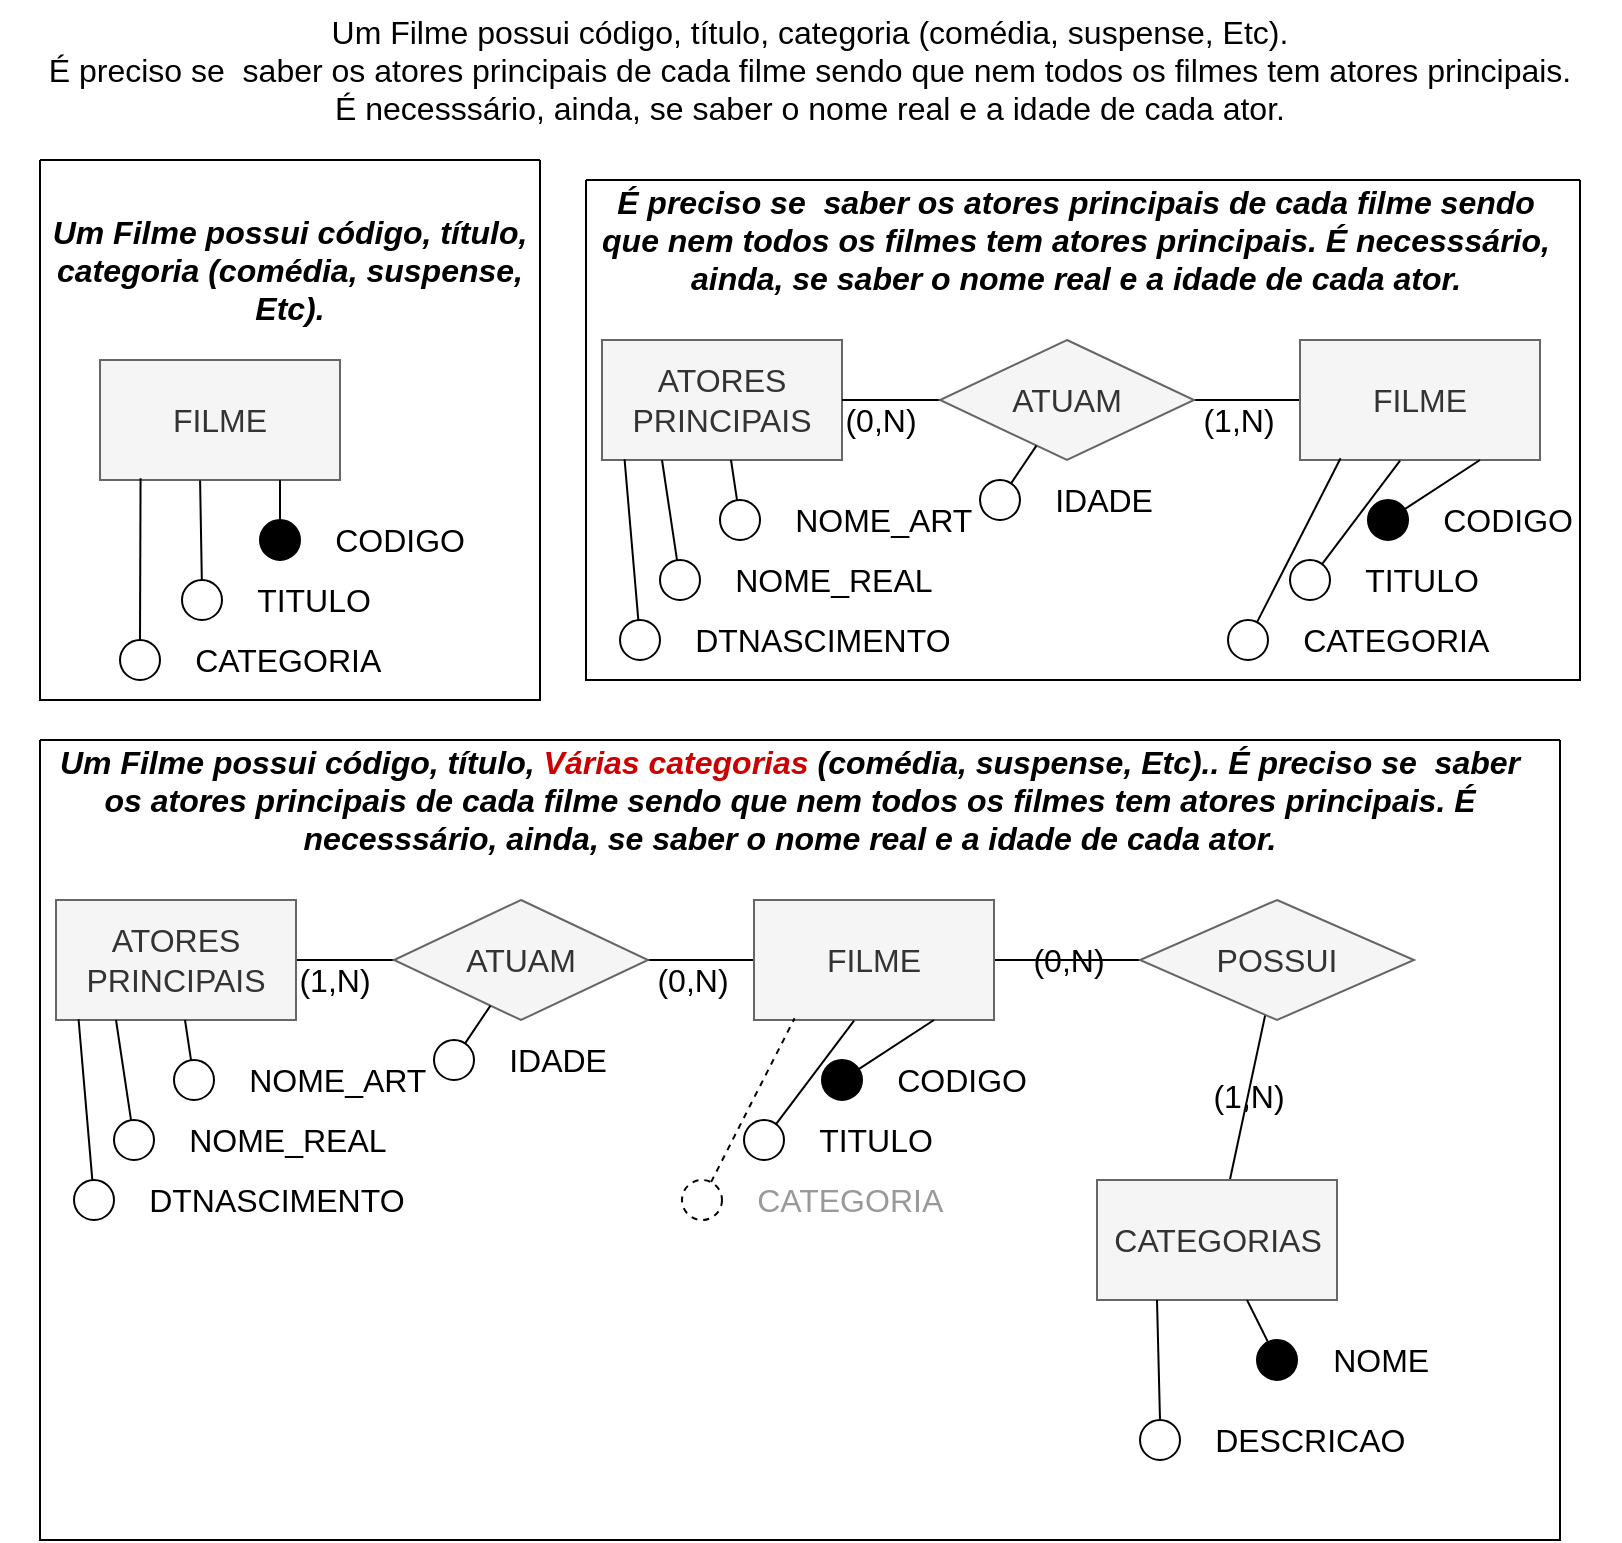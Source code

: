 <mxfile>
    <diagram id="sjVfme5doUKgHLgv1ogH" name="Página-1">
        <mxGraphModel dx="1963" dy="604" grid="1" gridSize="10" guides="1" tooltips="1" connect="1" arrows="1" fold="1" page="1" pageScale="1" pageWidth="827" pageHeight="1169" background="#ffffff" math="0" shadow="0">
            <root>
                <mxCell id="0"/>
                <mxCell id="1" parent="0"/>
                <mxCell id="2" value="Um Filme possui código, título, categoria (comédia, suspense, Etc).&lt;br style=&quot;font-size: 16px;&quot;&gt;É preciso se&amp;nbsp; saber os atores principais de cada filme sendo que nem todos os filmes tem atores principais.&lt;br style=&quot;font-size: 16px;&quot;&gt;É necesssário, ainda, se saber o nome real e a idade de cada ator." style="text;html=1;strokeColor=none;fillColor=none;align=center;verticalAlign=middle;whiteSpace=wrap;rounded=0;fontSize=16;fontColor=#000000;" vertex="1" parent="1">
                    <mxGeometry x="10" y="10" width="810" height="70" as="geometry"/>
                </mxCell>
                <mxCell id="16" value="" style="swimlane;startSize=0;labelBackgroundColor=none;labelBorderColor=none;fontSize=16;fontColor=#000000;strokeColor=#000000;fillColor=#000000;" vertex="1" parent="1">
                    <mxGeometry x="30" y="90" width="250" height="270" as="geometry"/>
                </mxCell>
                <mxCell id="3" value="&#10;&#10;&lt;span style=&quot;font-family: helvetica; font-size: 16px; letter-spacing: normal; text-align: center; text-indent: 0px; text-transform: none; word-spacing: 0px; display: inline; float: none;&quot;&gt;Um Filme possui código, título, categoria (comédia, suspense, Etc).&lt;/span&gt;&#10;&#10;" style="text;html=1;strokeColor=none;fillColor=none;align=center;verticalAlign=middle;whiteSpace=wrap;rounded=0;fontSize=16;fontStyle=3;labelBackgroundColor=none;labelBorderColor=none;fontColor=#000000;" vertex="1" parent="16">
                    <mxGeometry y="20" width="250" height="70" as="geometry"/>
                </mxCell>
                <mxCell id="15" value="" style="group" vertex="1" connectable="0" parent="16">
                    <mxGeometry x="30" y="100" width="120" height="160" as="geometry"/>
                </mxCell>
                <mxCell id="4" value="FILME" style="rounded=0;whiteSpace=wrap;html=1;labelBackgroundColor=none;labelBorderColor=none;fontSize=16;fillColor=#f5f5f5;fontColor=#333333;strokeColor=#666666;" vertex="1" parent="15">
                    <mxGeometry width="120" height="60" as="geometry"/>
                </mxCell>
                <mxCell id="13" style="edgeStyle=none;html=1;entryX=0.75;entryY=1;entryDx=0;entryDy=0;fontSize=16;fontColor=#000000;endArrow=none;endFill=0;strokeColor=#000000;" edge="1" parent="15" source="5" target="4">
                    <mxGeometry relative="1" as="geometry"/>
                </mxCell>
                <mxCell id="5" value="&lt;span style=&quot;white-space: pre&quot;&gt;&#9;&lt;/span&gt;CODIGO" style="ellipse;whiteSpace=wrap;html=1;aspect=fixed;labelBackgroundColor=none;labelBorderColor=none;fontSize=16;fillColor=#000000;strokeColor=#000000;fontColor=#000000;align=left;" vertex="1" parent="15">
                    <mxGeometry x="80" y="80" width="20" height="20" as="geometry"/>
                </mxCell>
                <mxCell id="12" style="edgeStyle=none;html=1;fontSize=16;fontColor=#000000;endArrow=none;endFill=0;strokeColor=#000000;entryX=0.417;entryY=1.005;entryDx=0;entryDy=0;entryPerimeter=0;" edge="1" parent="15" source="6" target="4">
                    <mxGeometry relative="1" as="geometry"/>
                </mxCell>
                <mxCell id="6" value="&lt;span style=&quot;white-space: pre&quot;&gt;&#9;&lt;/span&gt;TITULO" style="ellipse;whiteSpace=wrap;html=1;aspect=fixed;labelBackgroundColor=none;labelBorderColor=none;fontSize=16;fillColor=#FFFFFF;strokeColor=#000000;fontColor=#000000;align=left;" vertex="1" parent="15">
                    <mxGeometry x="41" y="110" width="20" height="20" as="geometry"/>
                </mxCell>
                <mxCell id="10" style="edgeStyle=none;html=1;fontSize=16;fontColor=#000000;strokeColor=#000000;endArrow=none;endFill=0;entryX=0.169;entryY=0.986;entryDx=0;entryDy=0;entryPerimeter=0;" edge="1" parent="15" source="7" target="4">
                    <mxGeometry relative="1" as="geometry"/>
                </mxCell>
                <mxCell id="7" value="&lt;span style=&quot;white-space: pre&quot;&gt;&#9;&lt;/span&gt;CATEGORIA" style="ellipse;whiteSpace=wrap;html=1;aspect=fixed;labelBackgroundColor=none;labelBorderColor=none;fontSize=16;fillColor=#FFFFFF;strokeColor=#000000;fontColor=#000000;align=left;" vertex="1" parent="15">
                    <mxGeometry x="10" y="140" width="20" height="20" as="geometry"/>
                </mxCell>
                <mxCell id="17" value="" style="swimlane;startSize=0;labelBackgroundColor=none;labelBorderColor=none;fontSize=16;fontColor=#000000;strokeColor=#000000;fillColor=#000000;" vertex="1" parent="1">
                    <mxGeometry x="303" y="100" width="497" height="250" as="geometry"/>
                </mxCell>
                <mxCell id="18" value="&lt;span&gt;É preciso se&amp;nbsp; saber os atores principais de cada filme&amp;nbsp;&lt;/span&gt;&lt;span&gt;sendo que nem todos os filmes tem atores principais.&amp;nbsp;&lt;/span&gt;É necesssário, ainda, se saber o nome real e a idade de cada ator." style="text;html=1;strokeColor=none;fillColor=none;align=center;verticalAlign=middle;whiteSpace=wrap;rounded=0;fontSize=16;fontStyle=3;labelBackgroundColor=none;labelBorderColor=none;fontColor=#000000;" vertex="1" parent="17">
                    <mxGeometry y="10" width="490" height="40" as="geometry"/>
                </mxCell>
                <mxCell id="37" value="(0,N)" style="edgeStyle=none;html=1;fontSize=16;fontColor=#000000;endArrow=none;endFill=0;strokeColor=#000000;labelBackgroundColor=none;" edge="1" parent="17" source="29" target="36">
                    <mxGeometry x="-0.225" y="-10" relative="1" as="geometry">
                        <mxPoint as="offset"/>
                    </mxGeometry>
                </mxCell>
                <mxCell id="29" value="ATORES PRINCIPAIS" style="rounded=0;whiteSpace=wrap;html=1;labelBackgroundColor=none;labelBorderColor=none;fontSize=16;fillColor=#f5f5f5;fontColor=#333333;strokeColor=#666666;" vertex="1" parent="17">
                    <mxGeometry x="8" y="80" width="120" height="60" as="geometry"/>
                </mxCell>
                <mxCell id="38" value="&lt;font&gt;(1,N)&lt;/font&gt;" style="edgeStyle=none;html=1;entryX=0;entryY=0.5;entryDx=0;entryDy=0;fontSize=16;fontColor=#000000;endArrow=none;endFill=0;strokeColor=#000000;labelBackgroundColor=none;" edge="1" parent="17" source="36" target="20">
                    <mxGeometry x="-0.132" y="-10" relative="1" as="geometry">
                        <mxPoint x="-1" as="offset"/>
                    </mxGeometry>
                </mxCell>
                <mxCell id="79" value="" style="edgeStyle=none;html=1;labelBackgroundColor=none;fontSize=16;fontColor=#000000;endArrow=none;endFill=0;strokeColor=#000000;" edge="1" parent="17" source="36" target="29">
                    <mxGeometry relative="1" as="geometry"/>
                </mxCell>
                <mxCell id="36" value="ATUAM" style="rhombus;whiteSpace=wrap;html=1;fontSize=16;fillColor=#f5f5f5;strokeColor=#666666;fontColor=#333333;rounded=0;labelBackgroundColor=none;labelBorderColor=none;" vertex="1" parent="17">
                    <mxGeometry x="177" y="80" width="127" height="60" as="geometry"/>
                </mxCell>
                <mxCell id="20" value="FILME" style="rounded=0;whiteSpace=wrap;html=1;labelBackgroundColor=none;labelBorderColor=none;fontSize=16;fillColor=#f5f5f5;fontColor=#333333;strokeColor=#666666;" vertex="1" parent="17">
                    <mxGeometry x="357" y="80" width="120" height="60" as="geometry"/>
                </mxCell>
                <mxCell id="21" style="edgeStyle=none;html=1;entryX=0.75;entryY=1;entryDx=0;entryDy=0;fontSize=16;fontColor=#000000;endArrow=none;endFill=0;strokeColor=#000000;" edge="1" parent="17" source="22" target="20">
                    <mxGeometry relative="1" as="geometry"/>
                </mxCell>
                <mxCell id="22" value="&lt;span style=&quot;white-space: pre&quot;&gt;&#9;&lt;/span&gt;CODIGO" style="ellipse;whiteSpace=wrap;html=1;aspect=fixed;labelBackgroundColor=none;labelBorderColor=none;fontSize=16;fillColor=#000000;strokeColor=#000000;fontColor=#000000;align=left;" vertex="1" parent="17">
                    <mxGeometry x="391" y="160" width="20" height="20" as="geometry"/>
                </mxCell>
                <mxCell id="23" style="edgeStyle=none;html=1;fontSize=16;fontColor=#000000;endArrow=none;endFill=0;strokeColor=#000000;entryX=0.417;entryY=1.005;entryDx=0;entryDy=0;entryPerimeter=0;" edge="1" parent="17" source="24" target="20">
                    <mxGeometry relative="1" as="geometry"/>
                </mxCell>
                <mxCell id="24" value="&lt;span style=&quot;white-space: pre&quot;&gt;&#9;&lt;/span&gt;TITULO" style="ellipse;whiteSpace=wrap;html=1;aspect=fixed;labelBackgroundColor=none;labelBorderColor=none;fontSize=16;fillColor=#FFFFFF;strokeColor=#000000;fontColor=#000000;align=left;" vertex="1" parent="17">
                    <mxGeometry x="352" y="190" width="20" height="20" as="geometry"/>
                </mxCell>
                <mxCell id="25" style="edgeStyle=none;html=1;fontSize=16;fontColor=#000000;strokeColor=#000000;endArrow=none;endFill=0;entryX=0.169;entryY=0.986;entryDx=0;entryDy=0;entryPerimeter=0;" edge="1" parent="17" source="26" target="20">
                    <mxGeometry relative="1" as="geometry"/>
                </mxCell>
                <mxCell id="26" value="&lt;span style=&quot;white-space: pre&quot;&gt;&#9;&lt;/span&gt;CATEGORIA" style="ellipse;whiteSpace=wrap;html=1;aspect=fixed;labelBackgroundColor=none;labelBorderColor=none;fontSize=16;fillColor=#FFFFFF;strokeColor=#000000;fontColor=#000000;align=left;" vertex="1" parent="17">
                    <mxGeometry x="321" y="220" width="20" height="20" as="geometry"/>
                </mxCell>
                <mxCell id="40" style="edgeStyle=none;html=1;entryX=0.094;entryY=0.994;entryDx=0;entryDy=0;entryPerimeter=0;labelBackgroundColor=none;fontSize=16;fontColor=#000000;endArrow=none;endFill=0;strokeColor=#000000;" edge="1" parent="17" source="39" target="29">
                    <mxGeometry relative="1" as="geometry"/>
                </mxCell>
                <mxCell id="39" value="&lt;span style=&quot;white-space: pre&quot;&gt;&#9;&lt;/span&gt;DTNASCIMENTO" style="ellipse;whiteSpace=wrap;html=1;aspect=fixed;labelBackgroundColor=none;labelBorderColor=none;fontSize=16;fillColor=#FFFFFF;strokeColor=#000000;fontColor=#000000;align=left;" vertex="1" parent="17">
                    <mxGeometry x="17" y="220" width="20" height="20" as="geometry"/>
                </mxCell>
                <mxCell id="42" style="edgeStyle=none;html=1;labelBackgroundColor=none;fontSize=16;fontColor=#000000;endArrow=none;endFill=0;strokeColor=#000000;" edge="1" parent="17" source="41" target="36">
                    <mxGeometry relative="1" as="geometry"/>
                </mxCell>
                <mxCell id="41" value="&lt;span style=&quot;white-space: pre&quot;&gt;&#9;&lt;/span&gt;IDADE" style="ellipse;whiteSpace=wrap;html=1;aspect=fixed;labelBackgroundColor=none;labelBorderColor=none;fontSize=16;fillColor=#FFFFFF;strokeColor=#000000;fontColor=#000000;align=left;" vertex="1" parent="17">
                    <mxGeometry x="197" y="150" width="20" height="20" as="geometry"/>
                </mxCell>
                <mxCell id="46" style="edgeStyle=none;html=1;entryX=0.25;entryY=1;entryDx=0;entryDy=0;labelBackgroundColor=none;fontSize=16;fontColor=#000000;endArrow=none;endFill=0;strokeColor=#000000;" edge="1" parent="17" source="44" target="29">
                    <mxGeometry relative="1" as="geometry"/>
                </mxCell>
                <mxCell id="44" value="&lt;span style=&quot;white-space: pre&quot;&gt;&#9;&lt;/span&gt;NOME_REAL" style="ellipse;whiteSpace=wrap;html=1;aspect=fixed;labelBackgroundColor=none;labelBorderColor=none;fontSize=16;fillColor=#FFFFFF;strokeColor=#000000;fontColor=#000000;align=left;" vertex="1" parent="17">
                    <mxGeometry x="37" y="190" width="20" height="20" as="geometry"/>
                </mxCell>
                <mxCell id="47" style="edgeStyle=none;html=1;labelBackgroundColor=none;fontSize=16;fontColor=#000000;endArrow=none;endFill=0;strokeColor=#000000;" edge="1" parent="17" source="45" target="29">
                    <mxGeometry relative="1" as="geometry"/>
                </mxCell>
                <mxCell id="45" value="&lt;span style=&quot;white-space: pre&quot;&gt;&#9;&lt;/span&gt;NOME_ART" style="ellipse;whiteSpace=wrap;html=1;aspect=fixed;labelBackgroundColor=none;labelBorderColor=none;fontSize=16;fillColor=#FFFFFF;strokeColor=#000000;fontColor=#000000;align=left;" vertex="1" parent="17">
                    <mxGeometry x="67" y="160" width="20" height="20" as="geometry"/>
                </mxCell>
                <mxCell id="48" value="" style="swimlane;startSize=0;labelBackgroundColor=none;labelBorderColor=none;fontSize=16;fontColor=#808080;strokeColor=#000000;fillColor=#000000;" vertex="1" parent="1">
                    <mxGeometry x="30" y="380" width="760" height="400" as="geometry"/>
                </mxCell>
                <mxCell id="49" value="Um Filme possui código, título, &lt;font color=&quot;#cc0000&quot;&gt;Várias categorias&lt;/font&gt;&amp;nbsp;(comédia, suspense, Etc)..&amp;nbsp;&lt;span&gt;É preciso se&amp;nbsp; saber os atores principais de cada filme&amp;nbsp;&lt;/span&gt;&lt;span&gt;sendo que nem todos os filmes tem atores principais.&amp;nbsp;&lt;/span&gt;É necesssário, ainda, se saber o nome real e a idade de cada ator." style="text;html=1;strokeColor=none;fillColor=none;align=center;verticalAlign=middle;whiteSpace=wrap;rounded=0;fontSize=16;fontStyle=3;labelBackgroundColor=none;labelBorderColor=none;fontColor=#000000;" vertex="1" parent="48">
                    <mxGeometry y="10" width="750" height="40" as="geometry"/>
                </mxCell>
                <mxCell id="50" value="(1,N)" style="edgeStyle=none;html=1;fontSize=16;fontColor=#000000;endArrow=none;endFill=0;strokeColor=#000000;labelBackgroundColor=none;" edge="1" parent="48" source="51" target="53">
                    <mxGeometry x="-0.225" y="-10" relative="1" as="geometry">
                        <mxPoint as="offset"/>
                    </mxGeometry>
                </mxCell>
                <mxCell id="51" value="ATORES PRINCIPAIS" style="rounded=0;whiteSpace=wrap;html=1;labelBackgroundColor=none;labelBorderColor=none;fontSize=16;fillColor=#f5f5f5;fontColor=#333333;strokeColor=#666666;" vertex="1" parent="48">
                    <mxGeometry x="8" y="80" width="120" height="60" as="geometry"/>
                </mxCell>
                <mxCell id="52" value="&lt;font&gt;(0,N)&lt;/font&gt;" style="edgeStyle=none;html=1;entryX=0;entryY=0.5;entryDx=0;entryDy=0;fontSize=16;fontColor=#000000;endArrow=none;endFill=0;strokeColor=#000000;labelBackgroundColor=none;" edge="1" parent="48" source="53" target="54">
                    <mxGeometry x="-0.132" y="-10" relative="1" as="geometry">
                        <mxPoint x="-1" as="offset"/>
                    </mxGeometry>
                </mxCell>
                <mxCell id="53" value="ATUAM" style="rhombus;whiteSpace=wrap;html=1;fontSize=16;fillColor=#f5f5f5;strokeColor=#666666;fontColor=#333333;rounded=0;labelBackgroundColor=none;labelBorderColor=none;" vertex="1" parent="48">
                    <mxGeometry x="177" y="80" width="127" height="60" as="geometry"/>
                </mxCell>
                <mxCell id="76" value="(0,N)" style="edgeStyle=none;html=1;labelBackgroundColor=none;fontSize=16;fontColor=#000000;endArrow=none;endFill=0;strokeColor=#000000;" edge="1" parent="48" source="54" target="75">
                    <mxGeometry relative="1" as="geometry"/>
                </mxCell>
                <mxCell id="54" value="FILME" style="rounded=0;whiteSpace=wrap;html=1;labelBackgroundColor=none;labelBorderColor=none;fontSize=16;fillColor=#f5f5f5;fontColor=#333333;strokeColor=#666666;" vertex="1" parent="48">
                    <mxGeometry x="357" y="80" width="120" height="60" as="geometry"/>
                </mxCell>
                <mxCell id="55" style="edgeStyle=none;html=1;entryX=0.75;entryY=1;entryDx=0;entryDy=0;fontSize=16;fontColor=#000000;endArrow=none;endFill=0;strokeColor=#000000;" edge="1" parent="48" source="56" target="54">
                    <mxGeometry relative="1" as="geometry"/>
                </mxCell>
                <mxCell id="56" value="&lt;span style=&quot;white-space: pre&quot;&gt;&#9;&lt;/span&gt;CODIGO" style="ellipse;whiteSpace=wrap;html=1;aspect=fixed;labelBackgroundColor=none;labelBorderColor=none;fontSize=16;fillColor=#000000;strokeColor=#000000;fontColor=#000000;align=left;" vertex="1" parent="48">
                    <mxGeometry x="391" y="160" width="20" height="20" as="geometry"/>
                </mxCell>
                <mxCell id="57" style="edgeStyle=none;html=1;fontSize=16;fontColor=#000000;endArrow=none;endFill=0;strokeColor=#000000;entryX=0.417;entryY=1.005;entryDx=0;entryDy=0;entryPerimeter=0;" edge="1" parent="48" source="58" target="54">
                    <mxGeometry relative="1" as="geometry"/>
                </mxCell>
                <mxCell id="58" value="&lt;span style=&quot;white-space: pre&quot;&gt;&#9;&lt;/span&gt;TITULO" style="ellipse;whiteSpace=wrap;html=1;aspect=fixed;labelBackgroundColor=none;labelBorderColor=none;fontSize=16;fillColor=#FFFFFF;strokeColor=#000000;fontColor=#000000;align=left;" vertex="1" parent="48">
                    <mxGeometry x="352" y="190" width="20" height="20" as="geometry"/>
                </mxCell>
                <mxCell id="59" style="edgeStyle=none;html=1;fontSize=16;fontColor=#000000;strokeColor=#000000;endArrow=none;endFill=0;entryX=0.169;entryY=0.986;entryDx=0;entryDy=0;entryPerimeter=0;dashed=1;" edge="1" parent="48" source="60" target="54">
                    <mxGeometry relative="1" as="geometry"/>
                </mxCell>
                <mxCell id="60" value="&lt;span style=&quot;white-space: pre&quot;&gt;&#9;&lt;/span&gt;CATEGORIA" style="ellipse;whiteSpace=wrap;html=1;aspect=fixed;labelBackgroundColor=none;labelBorderColor=none;fontSize=16;fillColor=#FFFFFF;strokeColor=#000000;fontColor=#999999;align=left;dashed=1;" vertex="1" parent="48">
                    <mxGeometry x="321" y="220" width="20" height="20" as="geometry"/>
                </mxCell>
                <mxCell id="61" style="edgeStyle=none;html=1;entryX=0.094;entryY=0.994;entryDx=0;entryDy=0;entryPerimeter=0;labelBackgroundColor=none;fontSize=16;fontColor=#000000;endArrow=none;endFill=0;strokeColor=#000000;" edge="1" parent="48" source="62" target="51">
                    <mxGeometry relative="1" as="geometry"/>
                </mxCell>
                <mxCell id="62" value="&lt;span style=&quot;white-space: pre&quot;&gt;&#9;&lt;/span&gt;DTNASCIMENTO" style="ellipse;whiteSpace=wrap;html=1;aspect=fixed;labelBackgroundColor=none;labelBorderColor=none;fontSize=16;fillColor=#FFFFFF;strokeColor=#000000;fontColor=#000000;align=left;" vertex="1" parent="48">
                    <mxGeometry x="17" y="220" width="20" height="20" as="geometry"/>
                </mxCell>
                <mxCell id="63" style="edgeStyle=none;html=1;labelBackgroundColor=none;fontSize=16;fontColor=#000000;endArrow=none;endFill=0;strokeColor=#000000;" edge="1" parent="48" source="64" target="53">
                    <mxGeometry relative="1" as="geometry"/>
                </mxCell>
                <mxCell id="64" value="&lt;span style=&quot;white-space: pre&quot;&gt;&#9;&lt;/span&gt;IDADE" style="ellipse;whiteSpace=wrap;html=1;aspect=fixed;labelBackgroundColor=none;labelBorderColor=none;fontSize=16;fillColor=#FFFFFF;strokeColor=#000000;fontColor=#000000;align=left;" vertex="1" parent="48">
                    <mxGeometry x="197" y="150" width="20" height="20" as="geometry"/>
                </mxCell>
                <mxCell id="65" style="edgeStyle=none;html=1;entryX=0.25;entryY=1;entryDx=0;entryDy=0;labelBackgroundColor=none;fontSize=16;fontColor=#000000;endArrow=none;endFill=0;strokeColor=#000000;" edge="1" parent="48" source="66" target="51">
                    <mxGeometry relative="1" as="geometry"/>
                </mxCell>
                <mxCell id="66" value="&lt;span style=&quot;white-space: pre&quot;&gt;&#9;&lt;/span&gt;NOME_REAL" style="ellipse;whiteSpace=wrap;html=1;aspect=fixed;labelBackgroundColor=none;labelBorderColor=none;fontSize=16;fillColor=#FFFFFF;strokeColor=#000000;fontColor=#000000;align=left;" vertex="1" parent="48">
                    <mxGeometry x="37" y="190" width="20" height="20" as="geometry"/>
                </mxCell>
                <mxCell id="67" style="edgeStyle=none;html=1;labelBackgroundColor=none;fontSize=16;fontColor=#000000;endArrow=none;endFill=0;strokeColor=#000000;" edge="1" parent="48" source="68" target="51">
                    <mxGeometry relative="1" as="geometry"/>
                </mxCell>
                <mxCell id="68" value="&lt;span style=&quot;white-space: pre&quot;&gt;&#9;&lt;/span&gt;NOME_ART" style="ellipse;whiteSpace=wrap;html=1;aspect=fixed;labelBackgroundColor=none;labelBorderColor=none;fontSize=16;fillColor=#FFFFFF;strokeColor=#000000;fontColor=#000000;align=left;" vertex="1" parent="48">
                    <mxGeometry x="67" y="160" width="20" height="20" as="geometry"/>
                </mxCell>
                <mxCell id="78" value="(1,N)" style="edgeStyle=none;html=1;labelBackgroundColor=none;fontSize=16;fontColor=#000000;endArrow=none;endFill=0;strokeColor=#000000;" edge="1" parent="48" source="75" target="77">
                    <mxGeometry relative="1" as="geometry"/>
                </mxCell>
                <mxCell id="75" value="POSSUI" style="rhombus;whiteSpace=wrap;html=1;fontSize=16;fillColor=#f5f5f5;strokeColor=#666666;fontColor=#333333;rounded=0;labelBackgroundColor=none;labelBorderColor=none;" vertex="1" parent="48">
                    <mxGeometry x="550" y="80" width="137" height="60" as="geometry"/>
                </mxCell>
                <mxCell id="77" value="CATEGORIAS" style="rounded=0;whiteSpace=wrap;html=1;fontSize=16;fillColor=#f5f5f5;strokeColor=#666666;fontColor=#333333;labelBackgroundColor=none;labelBorderColor=none;" vertex="1" parent="48">
                    <mxGeometry x="528.5" y="220" width="120" height="60" as="geometry"/>
                </mxCell>
                <mxCell id="83" style="edgeStyle=none;html=1;labelBackgroundColor=none;fontSize=16;fontColor=#000000;endArrow=none;endFill=0;strokeColor=#000000;" edge="1" parent="48" source="80" target="77">
                    <mxGeometry relative="1" as="geometry"/>
                </mxCell>
                <mxCell id="80" value="&lt;span style=&quot;white-space: pre&quot;&gt;&#9;&lt;/span&gt;NOME" style="ellipse;whiteSpace=wrap;html=1;aspect=fixed;labelBackgroundColor=none;labelBorderColor=none;fontSize=16;fillColor=#000000;strokeColor=#000000;fontColor=#000000;align=left;" vertex="1" parent="48">
                    <mxGeometry x="608.5" y="300" width="20" height="20" as="geometry"/>
                </mxCell>
                <mxCell id="82" style="edgeStyle=none;html=1;exitX=0.5;exitY=0;exitDx=0;exitDy=0;labelBackgroundColor=none;fontSize=16;fontColor=#000000;endArrow=none;endFill=0;strokeColor=#000000;entryX=0.25;entryY=1;entryDx=0;entryDy=0;" edge="1" parent="48" source="81" target="77">
                    <mxGeometry relative="1" as="geometry"/>
                </mxCell>
                <mxCell id="81" value="&lt;span style=&quot;white-space: pre&quot;&gt;&#9;&lt;/span&gt;DESCRICAO" style="ellipse;whiteSpace=wrap;html=1;aspect=fixed;labelBackgroundColor=none;labelBorderColor=none;fontSize=16;fillColor=#FFFFFF;strokeColor=#000000;fontColor=#000000;align=left;" vertex="1" parent="48">
                    <mxGeometry x="550" y="340" width="20" height="20" as="geometry"/>
                </mxCell>
            </root>
        </mxGraphModel>
    </diagram>
</mxfile>